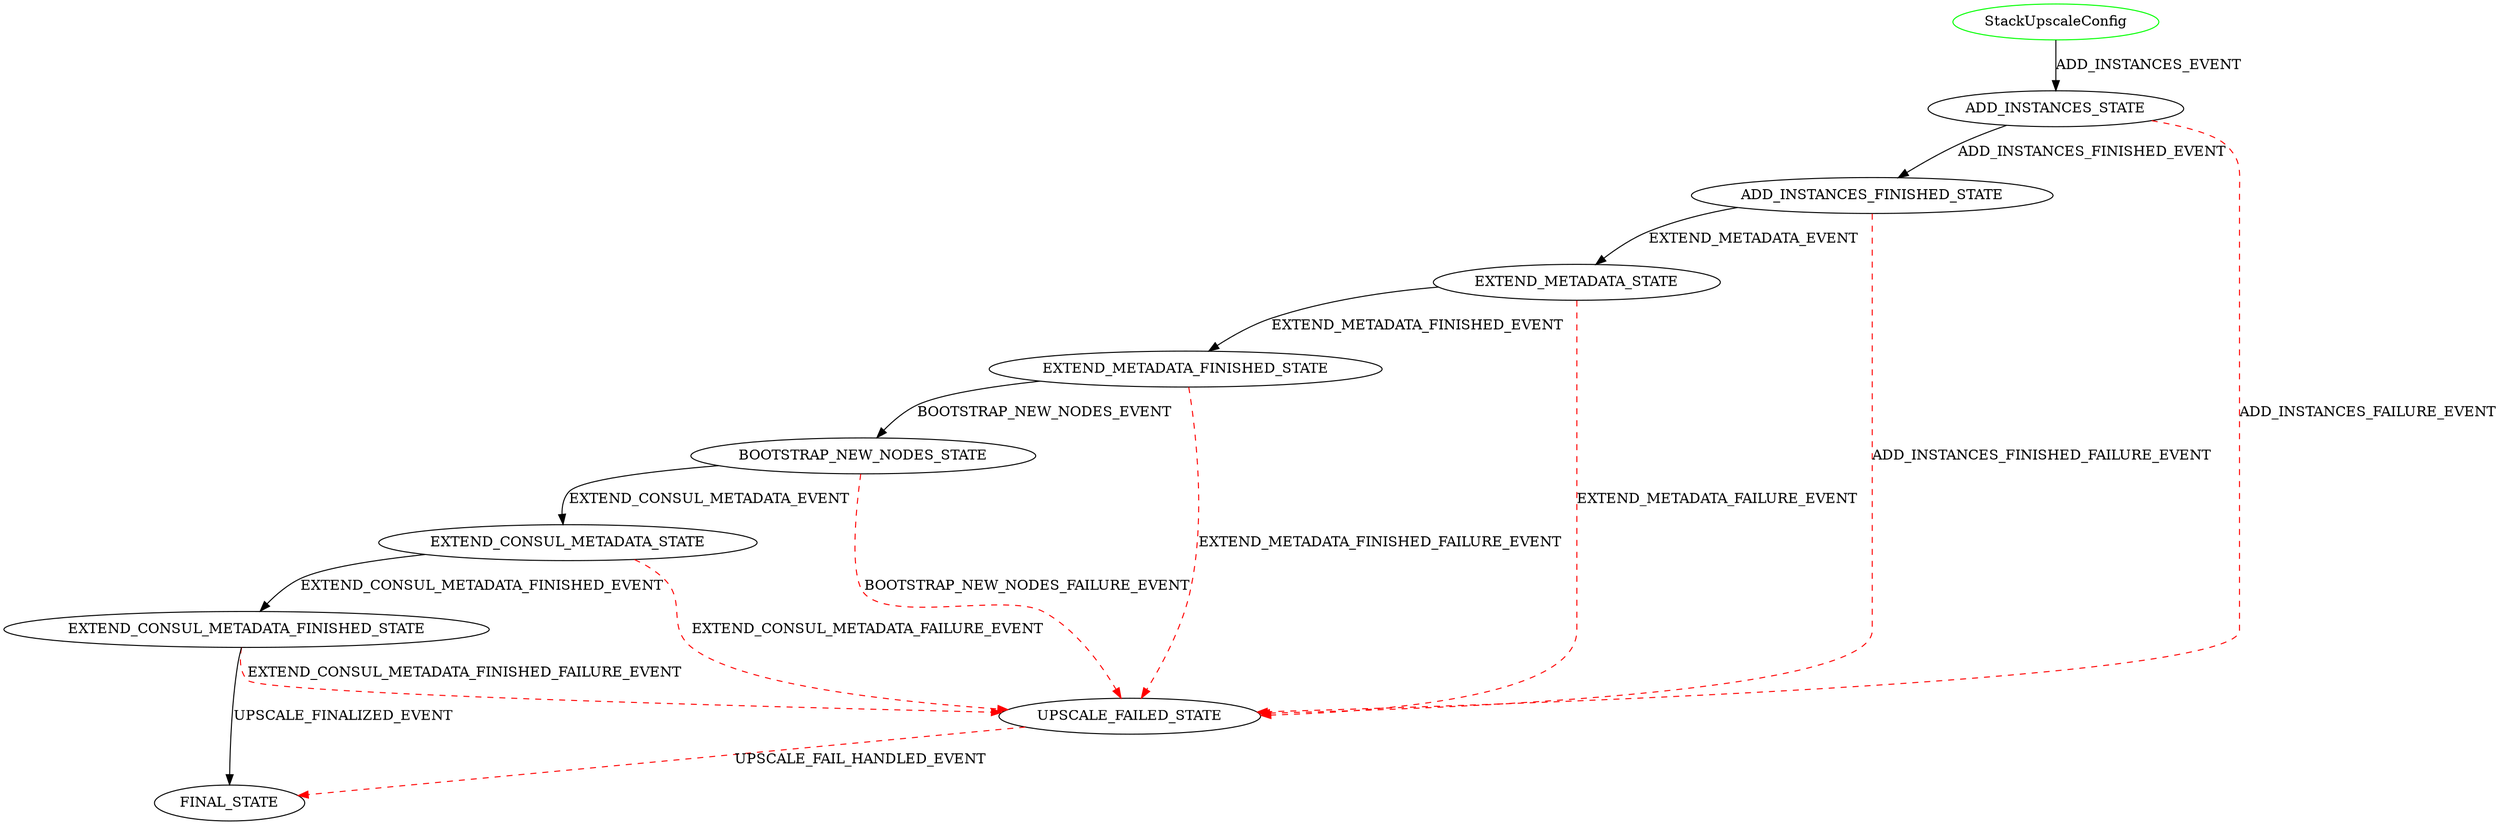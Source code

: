 digraph {
INIT_STATE [label="StackUpscaleConfig" shape=ellipse color=green];
INIT_STATE -> ADD_INSTANCES_STATE [label="ADD_INSTANCES_EVENT" color=black style=solid];
ADD_INSTANCES_STATE -> ADD_INSTANCES_FINISHED_STATE [label="ADD_INSTANCES_FINISHED_EVENT" color=black style=solid];
ADD_INSTANCES_STATE -> UPSCALE_FAILED_STATE [label="ADD_INSTANCES_FAILURE_EVENT" color=red style=dashed];
UPSCALE_FAILED_STATE -> FINAL_STATE [label="UPSCALE_FAIL_HANDLED_EVENT" color=red style=dashed];
ADD_INSTANCES_FINISHED_STATE -> EXTEND_METADATA_STATE [label="EXTEND_METADATA_EVENT" color=black style=solid];
ADD_INSTANCES_FINISHED_STATE -> UPSCALE_FAILED_STATE [label="ADD_INSTANCES_FINISHED_FAILURE_EVENT" color=red style=dashed];
EXTEND_METADATA_STATE -> EXTEND_METADATA_FINISHED_STATE [label="EXTEND_METADATA_FINISHED_EVENT" color=black style=solid];
EXTEND_METADATA_STATE -> UPSCALE_FAILED_STATE [label="EXTEND_METADATA_FAILURE_EVENT" color=red style=dashed];
EXTEND_METADATA_FINISHED_STATE -> BOOTSTRAP_NEW_NODES_STATE [label="BOOTSTRAP_NEW_NODES_EVENT" color=black style=solid];
EXTEND_METADATA_FINISHED_STATE -> UPSCALE_FAILED_STATE [label="EXTEND_METADATA_FINISHED_FAILURE_EVENT" color=red style=dashed];
BOOTSTRAP_NEW_NODES_STATE -> EXTEND_CONSUL_METADATA_STATE [label="EXTEND_CONSUL_METADATA_EVENT" color=black style=solid];
BOOTSTRAP_NEW_NODES_STATE -> UPSCALE_FAILED_STATE [label="BOOTSTRAP_NEW_NODES_FAILURE_EVENT" color=red style=dashed];
EXTEND_CONSUL_METADATA_STATE -> EXTEND_CONSUL_METADATA_FINISHED_STATE [label="EXTEND_CONSUL_METADATA_FINISHED_EVENT" color=black style=solid];
EXTEND_CONSUL_METADATA_STATE -> UPSCALE_FAILED_STATE [label="EXTEND_CONSUL_METADATA_FAILURE_EVENT" color=red style=dashed];
EXTEND_CONSUL_METADATA_FINISHED_STATE -> FINAL_STATE [label="UPSCALE_FINALIZED_EVENT" color=black style=solid];
EXTEND_CONSUL_METADATA_FINISHED_STATE -> UPSCALE_FAILED_STATE [label="EXTEND_CONSUL_METADATA_FINISHED_FAILURE_EVENT" color=red style=dashed];
}